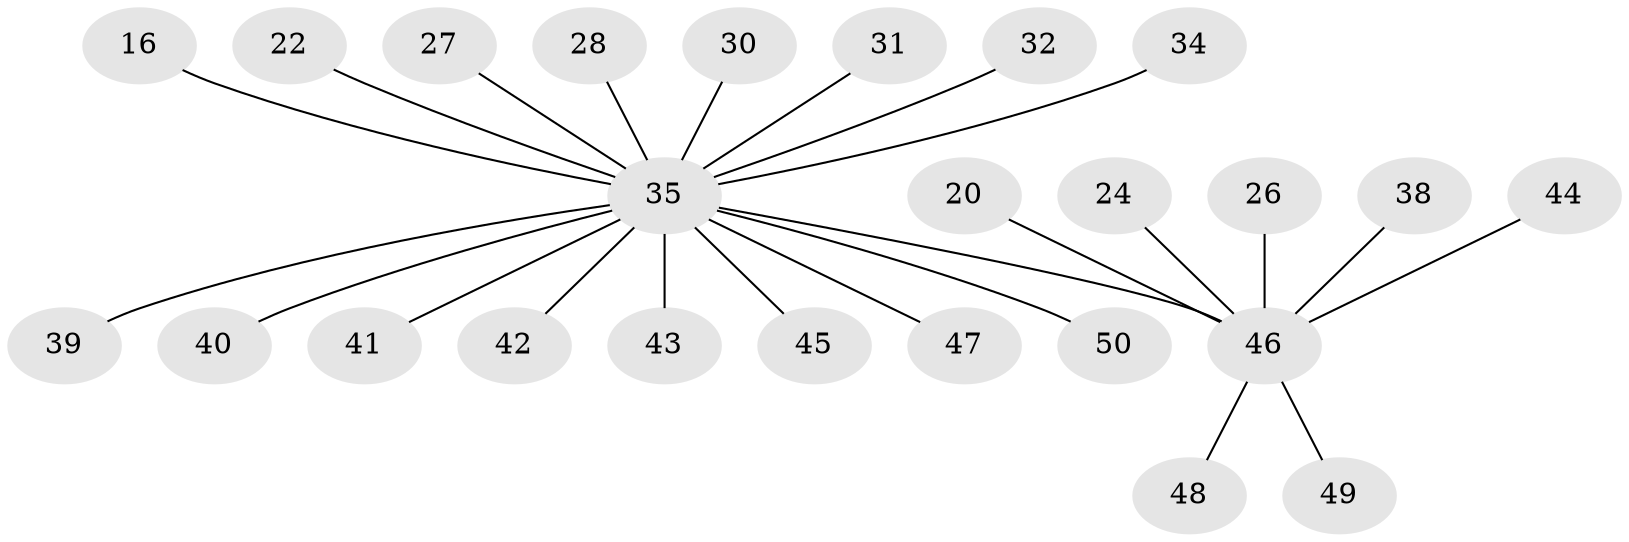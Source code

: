 // original degree distribution, {2: 0.26, 6: 0.06, 3: 0.1, 5: 0.02, 4: 0.04, 1: 0.52}
// Generated by graph-tools (version 1.1) at 2025/52/03/09/25 04:52:31]
// undirected, 25 vertices, 24 edges
graph export_dot {
graph [start="1"]
  node [color=gray90,style=filled];
  16;
  20;
  22;
  24;
  26;
  27;
  28;
  30;
  31;
  32;
  34;
  35 [super="+9+10+33"];
  38;
  39;
  40;
  41;
  42;
  43;
  44;
  45;
  46 [super="+37+36"];
  47;
  48;
  49;
  50;
  16 -- 35;
  20 -- 46;
  22 -- 35;
  24 -- 46;
  26 -- 46;
  27 -- 35;
  28 -- 35;
  30 -- 35;
  31 -- 35;
  32 -- 35;
  34 -- 35;
  35 -- 50;
  35 -- 41;
  35 -- 39;
  35 -- 40;
  35 -- 42;
  35 -- 43;
  35 -- 45;
  35 -- 46;
  35 -- 47;
  38 -- 46;
  44 -- 46;
  46 -- 49;
  46 -- 48;
}

